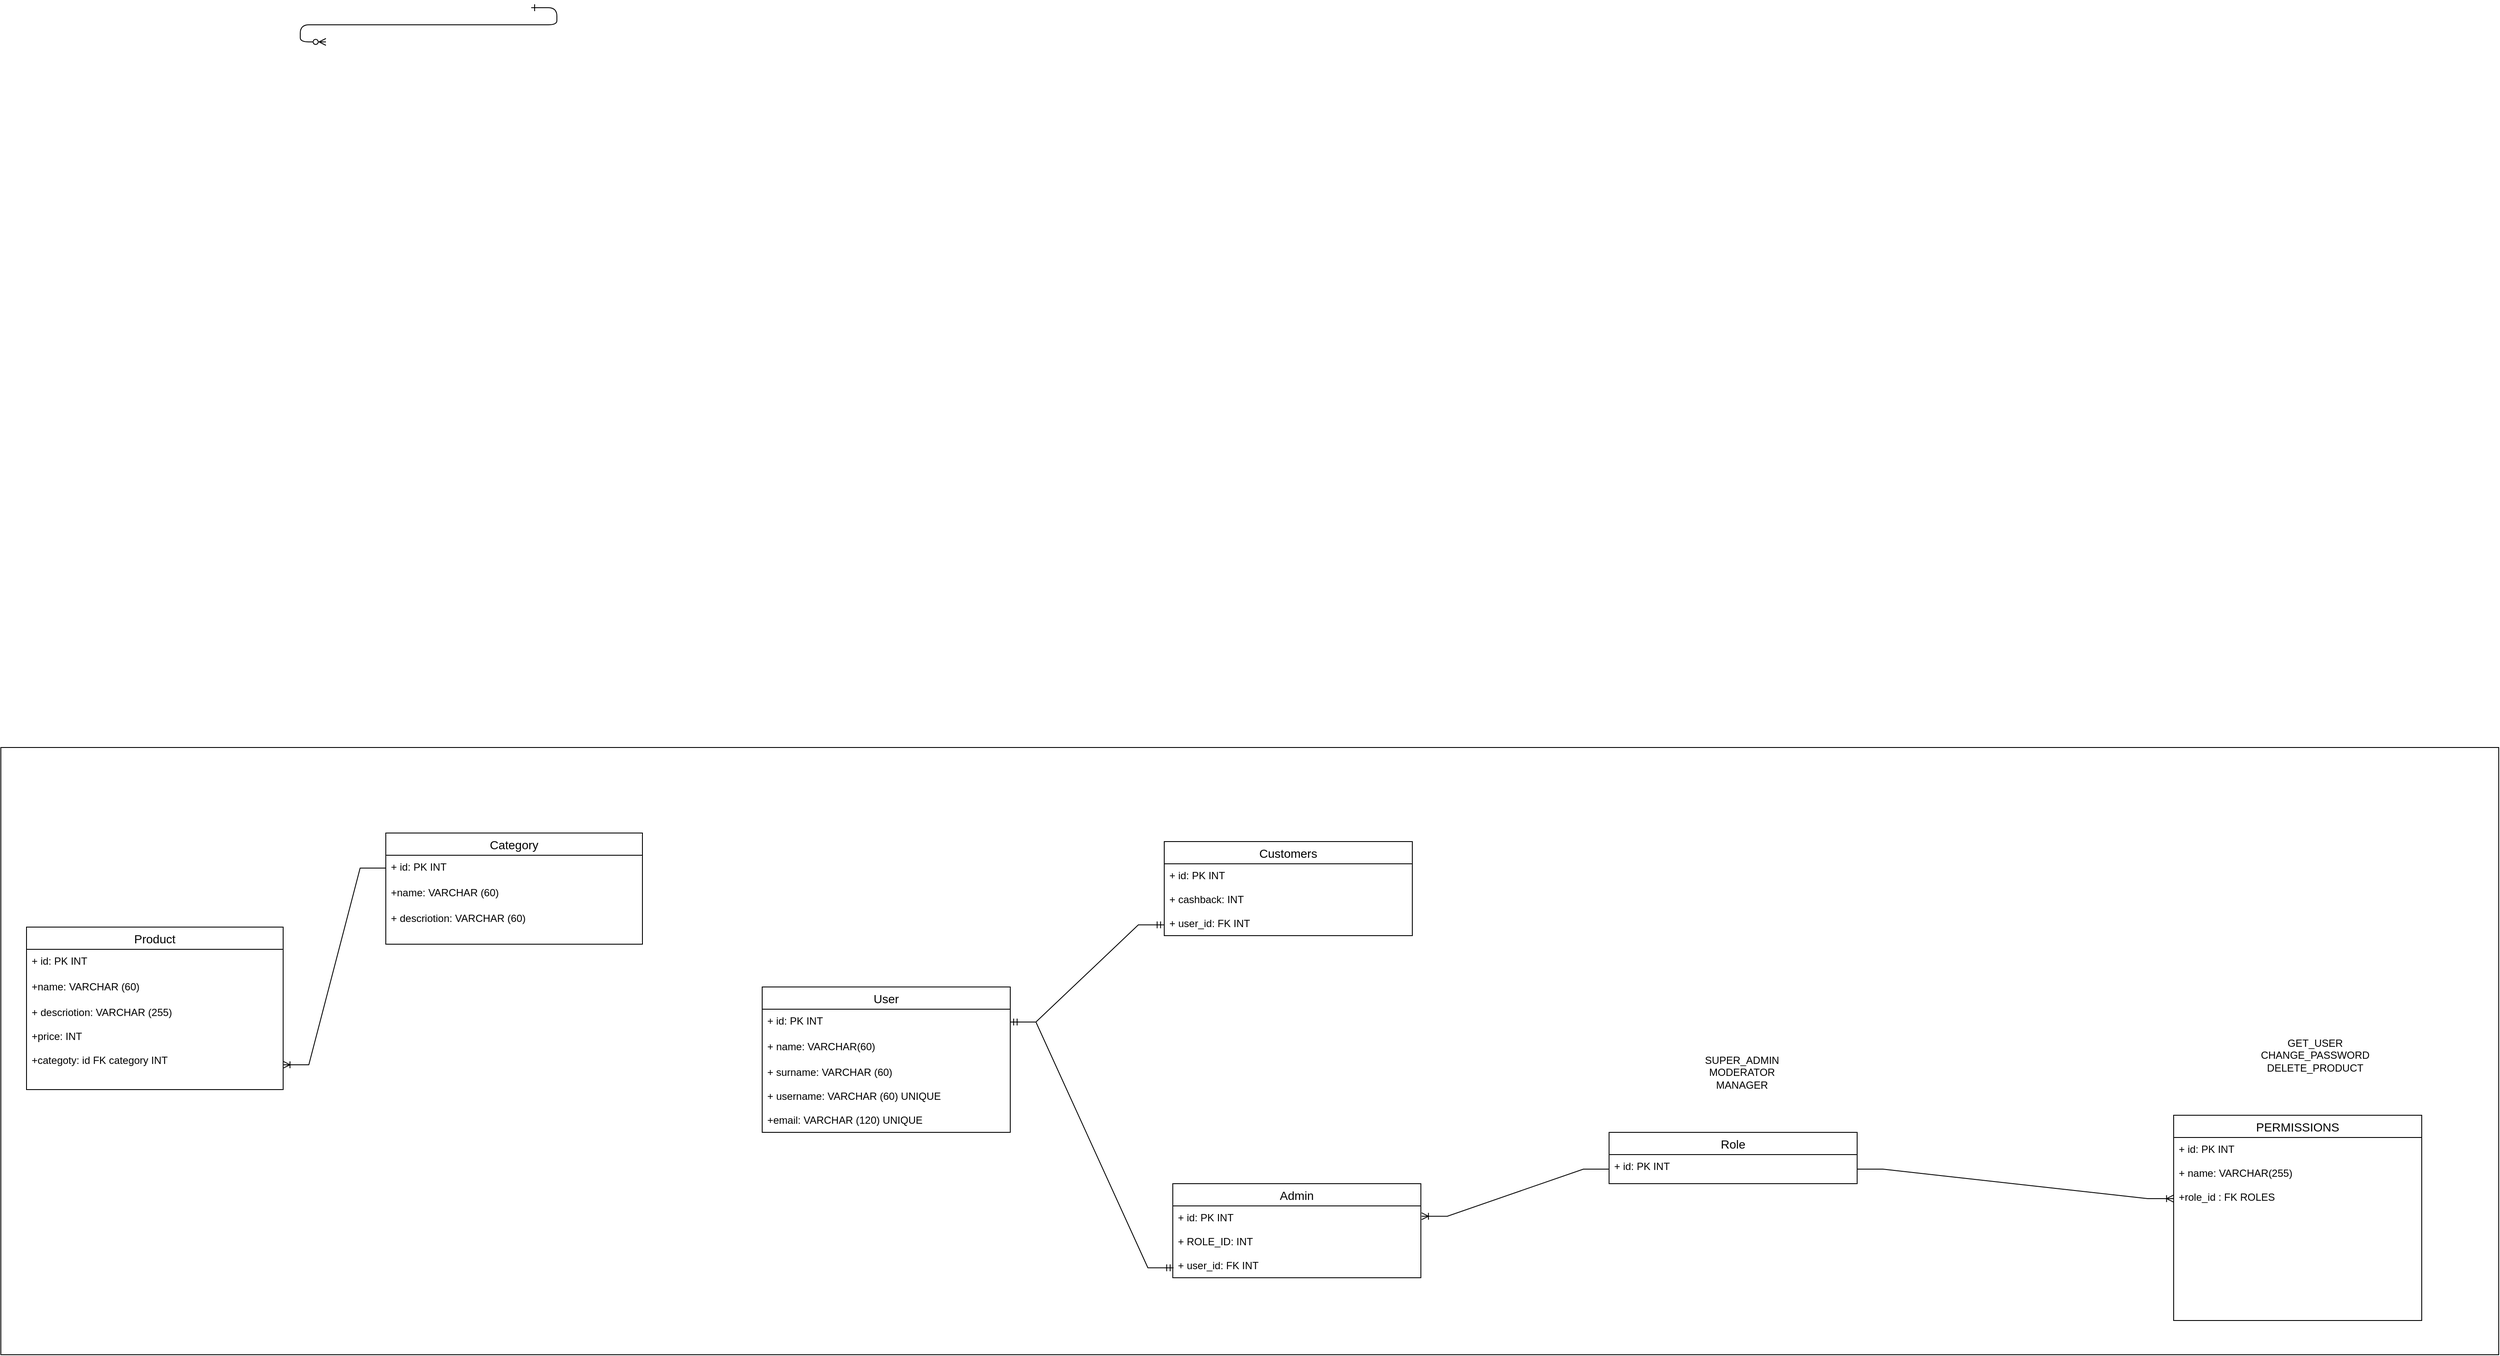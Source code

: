 <mxfile version="20.8.20" type="github">
  <diagram id="R2lEEEUBdFMjLlhIrx00" name="Page-1">
    <mxGraphModel dx="1050" dy="602" grid="1" gridSize="10" guides="1" tooltips="1" connect="1" arrows="1" fold="1" page="1" pageScale="1" pageWidth="850" pageHeight="1100" math="0" shadow="0" extFonts="Permanent Marker^https://fonts.googleapis.com/css?family=Permanent+Marker">
      <root>
        <mxCell id="0" />
        <mxCell id="1" parent="0" />
        <mxCell id="C-vyLk0tnHw3VtMMgP7b-12" value="" style="edgeStyle=entityRelationEdgeStyle;endArrow=ERzeroToMany;startArrow=ERone;endFill=1;startFill=0;" parent="1" target="C-vyLk0tnHw3VtMMgP7b-17" edge="1">
          <mxGeometry width="100" height="100" relative="1" as="geometry">
            <mxPoint x="700" y="165" as="sourcePoint" />
            <mxPoint x="460" y="205" as="targetPoint" />
          </mxGeometry>
        </mxCell>
        <mxCell id="hiJo9-5eCX-MLsrilgHQ-1" value="" style="rounded=0;whiteSpace=wrap;html=1;" vertex="1" parent="1">
          <mxGeometry x="80" y="1030" width="2920" height="710" as="geometry" />
        </mxCell>
        <mxCell id="hiJo9-5eCX-MLsrilgHQ-2" value="Product" style="swimlane;fontStyle=0;childLayout=stackLayout;horizontal=1;startSize=26;horizontalStack=0;resizeParent=1;resizeParentMax=0;resizeLast=0;collapsible=1;marginBottom=0;align=center;fontSize=14;" vertex="1" parent="1">
          <mxGeometry x="110" y="1240" width="300" height="190" as="geometry" />
        </mxCell>
        <mxCell id="hiJo9-5eCX-MLsrilgHQ-3" value="+ id: PK INT" style="text;strokeColor=none;fillColor=none;spacingLeft=4;spacingRight=4;overflow=hidden;rotatable=0;points=[[0,0.5],[1,0.5]];portConstraint=eastwest;fontSize=12;" vertex="1" parent="hiJo9-5eCX-MLsrilgHQ-2">
          <mxGeometry y="26" width="300" height="30" as="geometry" />
        </mxCell>
        <mxCell id="hiJo9-5eCX-MLsrilgHQ-4" value="+name: VARCHAR (60)" style="text;strokeColor=none;fillColor=none;spacingLeft=4;spacingRight=4;overflow=hidden;rotatable=0;points=[[0,0.5],[1,0.5]];portConstraint=eastwest;fontSize=12;" vertex="1" parent="hiJo9-5eCX-MLsrilgHQ-2">
          <mxGeometry y="56" width="300" height="30" as="geometry" />
        </mxCell>
        <mxCell id="hiJo9-5eCX-MLsrilgHQ-5" value="+ descriotion: VARCHAR (255)&#xa;&#xa;+price: INT&#xa;&#xa;+categoty: id FK category INT" style="text;strokeColor=none;fillColor=none;spacingLeft=4;spacingRight=4;overflow=hidden;rotatable=0;points=[[0,0.5],[1,0.5]];portConstraint=eastwest;fontSize=12;" vertex="1" parent="hiJo9-5eCX-MLsrilgHQ-2">
          <mxGeometry y="86" width="300" height="104" as="geometry" />
        </mxCell>
        <mxCell id="hiJo9-5eCX-MLsrilgHQ-6" value="Category" style="swimlane;fontStyle=0;childLayout=stackLayout;horizontal=1;startSize=26;horizontalStack=0;resizeParent=1;resizeParentMax=0;resizeLast=0;collapsible=1;marginBottom=0;align=center;fontSize=14;" vertex="1" parent="1">
          <mxGeometry x="530" y="1130" width="300" height="130" as="geometry" />
        </mxCell>
        <mxCell id="hiJo9-5eCX-MLsrilgHQ-7" value="+ id: PK INT" style="text;strokeColor=none;fillColor=none;spacingLeft=4;spacingRight=4;overflow=hidden;rotatable=0;points=[[0,0.5],[1,0.5]];portConstraint=eastwest;fontSize=12;" vertex="1" parent="hiJo9-5eCX-MLsrilgHQ-6">
          <mxGeometry y="26" width="300" height="30" as="geometry" />
        </mxCell>
        <mxCell id="hiJo9-5eCX-MLsrilgHQ-8" value="+name: VARCHAR (60)" style="text;strokeColor=none;fillColor=none;spacingLeft=4;spacingRight=4;overflow=hidden;rotatable=0;points=[[0,0.5],[1,0.5]];portConstraint=eastwest;fontSize=12;" vertex="1" parent="hiJo9-5eCX-MLsrilgHQ-6">
          <mxGeometry y="56" width="300" height="30" as="geometry" />
        </mxCell>
        <mxCell id="hiJo9-5eCX-MLsrilgHQ-9" value="+ descriotion: VARCHAR (60)&#xa;" style="text;strokeColor=none;fillColor=none;spacingLeft=4;spacingRight=4;overflow=hidden;rotatable=0;points=[[0,0.5],[1,0.5]];portConstraint=eastwest;fontSize=12;" vertex="1" parent="hiJo9-5eCX-MLsrilgHQ-6">
          <mxGeometry y="86" width="300" height="44" as="geometry" />
        </mxCell>
        <mxCell id="hiJo9-5eCX-MLsrilgHQ-10" value="" style="edgeStyle=entityRelationEdgeStyle;fontSize=12;html=1;endArrow=ERoneToMany;rounded=0;entryX=1;entryY=0.721;entryDx=0;entryDy=0;entryPerimeter=0;" edge="1" parent="1" source="hiJo9-5eCX-MLsrilgHQ-7" target="hiJo9-5eCX-MLsrilgHQ-5">
          <mxGeometry width="100" height="100" relative="1" as="geometry">
            <mxPoint x="490" y="1170" as="sourcePoint" />
            <mxPoint x="460" y="1410" as="targetPoint" />
          </mxGeometry>
        </mxCell>
        <mxCell id="hiJo9-5eCX-MLsrilgHQ-11" value="User" style="swimlane;fontStyle=0;childLayout=stackLayout;horizontal=1;startSize=26;horizontalStack=0;resizeParent=1;resizeParentMax=0;resizeLast=0;collapsible=1;marginBottom=0;align=center;fontSize=14;" vertex="1" parent="1">
          <mxGeometry x="970" y="1310" width="290" height="170" as="geometry" />
        </mxCell>
        <mxCell id="hiJo9-5eCX-MLsrilgHQ-12" value="+ id: PK INT" style="text;strokeColor=none;fillColor=none;spacingLeft=4;spacingRight=4;overflow=hidden;rotatable=0;points=[[0,0.5],[1,0.5]];portConstraint=eastwest;fontSize=12;" vertex="1" parent="hiJo9-5eCX-MLsrilgHQ-11">
          <mxGeometry y="26" width="290" height="30" as="geometry" />
        </mxCell>
        <mxCell id="hiJo9-5eCX-MLsrilgHQ-13" value="+ name: VARCHAR(60)" style="text;strokeColor=none;fillColor=none;spacingLeft=4;spacingRight=4;overflow=hidden;rotatable=0;points=[[0,0.5],[1,0.5]];portConstraint=eastwest;fontSize=12;" vertex="1" parent="hiJo9-5eCX-MLsrilgHQ-11">
          <mxGeometry y="56" width="290" height="30" as="geometry" />
        </mxCell>
        <mxCell id="hiJo9-5eCX-MLsrilgHQ-14" value="+ surname: VARCHAR (60)&#xa; &#xa;+ username: VARCHAR (60) UNIQUE&#xa;&#xa;+email: VARCHAR (120) UNIQUE" style="text;strokeColor=none;fillColor=none;spacingLeft=4;spacingRight=4;overflow=hidden;rotatable=0;points=[[0,0.5],[1,0.5]];portConstraint=eastwest;fontSize=12;" vertex="1" parent="hiJo9-5eCX-MLsrilgHQ-11">
          <mxGeometry y="86" width="290" height="84" as="geometry" />
        </mxCell>
        <mxCell id="hiJo9-5eCX-MLsrilgHQ-15" value="Customers" style="swimlane;fontStyle=0;childLayout=stackLayout;horizontal=1;startSize=26;horizontalStack=0;resizeParent=1;resizeParentMax=0;resizeLast=0;collapsible=1;marginBottom=0;align=center;fontSize=14;" vertex="1" parent="1">
          <mxGeometry x="1440" y="1140" width="290" height="110" as="geometry" />
        </mxCell>
        <mxCell id="hiJo9-5eCX-MLsrilgHQ-16" value="+ id: PK INT&#xa;&#xa;+ cashback: INT&#xa;&#xa;+ user_id: FK INT" style="text;strokeColor=none;fillColor=none;spacingLeft=4;spacingRight=4;overflow=hidden;rotatable=0;points=[[0,0.5],[1,0.5]];portConstraint=eastwest;fontSize=12;" vertex="1" parent="hiJo9-5eCX-MLsrilgHQ-15">
          <mxGeometry y="26" width="290" height="84" as="geometry" />
        </mxCell>
        <mxCell id="hiJo9-5eCX-MLsrilgHQ-17" value="" style="edgeStyle=entityRelationEdgeStyle;fontSize=12;html=1;endArrow=ERmandOne;startArrow=ERmandOne;rounded=0;exitX=1;exitY=0.5;exitDx=0;exitDy=0;entryX=-0.001;entryY=0.85;entryDx=0;entryDy=0;entryPerimeter=0;" edge="1" parent="1" source="hiJo9-5eCX-MLsrilgHQ-12" target="hiJo9-5eCX-MLsrilgHQ-16">
          <mxGeometry width="100" height="100" relative="1" as="geometry">
            <mxPoint x="1260" y="1385" as="sourcePoint" />
            <mxPoint x="1360" y="1285" as="targetPoint" />
          </mxGeometry>
        </mxCell>
        <mxCell id="hiJo9-5eCX-MLsrilgHQ-18" value="Admin" style="swimlane;fontStyle=0;childLayout=stackLayout;horizontal=1;startSize=26;horizontalStack=0;resizeParent=1;resizeParentMax=0;resizeLast=0;collapsible=1;marginBottom=0;align=center;fontSize=14;" vertex="1" parent="1">
          <mxGeometry x="1450" y="1540" width="290" height="110" as="geometry" />
        </mxCell>
        <mxCell id="hiJo9-5eCX-MLsrilgHQ-19" value="+ id: PK INT&#xa;&#xa;+ ROLE_ID: INT&#xa;&#xa;+ user_id: FK INT" style="text;strokeColor=none;fillColor=none;spacingLeft=4;spacingRight=4;overflow=hidden;rotatable=0;points=[[0,0.5],[1,0.5]];portConstraint=eastwest;fontSize=12;" vertex="1" parent="hiJo9-5eCX-MLsrilgHQ-18">
          <mxGeometry y="26" width="290" height="84" as="geometry" />
        </mxCell>
        <mxCell id="hiJo9-5eCX-MLsrilgHQ-20" value="" style="edgeStyle=entityRelationEdgeStyle;fontSize=12;html=1;endArrow=ERmandOne;startArrow=ERmandOne;rounded=0;exitX=1;exitY=0.5;exitDx=0;exitDy=0;entryX=0.003;entryY=0.861;entryDx=0;entryDy=0;entryPerimeter=0;" edge="1" parent="1" source="hiJo9-5eCX-MLsrilgHQ-12" target="hiJo9-5eCX-MLsrilgHQ-19">
          <mxGeometry width="100" height="100" relative="1" as="geometry">
            <mxPoint x="1580" y="1460" as="sourcePoint" />
            <mxPoint x="1680" y="1360" as="targetPoint" />
          </mxGeometry>
        </mxCell>
        <mxCell id="hiJo9-5eCX-MLsrilgHQ-21" value="Role" style="swimlane;fontStyle=0;childLayout=stackLayout;horizontal=1;startSize=26;horizontalStack=0;resizeParent=1;resizeParentMax=0;resizeLast=0;collapsible=1;marginBottom=0;align=center;fontSize=14;" vertex="1" parent="1">
          <mxGeometry x="1960" y="1480" width="290" height="60" as="geometry" />
        </mxCell>
        <mxCell id="hiJo9-5eCX-MLsrilgHQ-22" value="+ id: PK INT&#xa;&#xa;" style="text;strokeColor=none;fillColor=none;spacingLeft=4;spacingRight=4;overflow=hidden;rotatable=0;points=[[0,0.5],[1,0.5]];portConstraint=eastwest;fontSize=12;" vertex="1" parent="hiJo9-5eCX-MLsrilgHQ-21">
          <mxGeometry y="26" width="290" height="34" as="geometry" />
        </mxCell>
        <mxCell id="hiJo9-5eCX-MLsrilgHQ-23" value="SUPER_ADMIN&lt;br&gt;MODERATOR&lt;br&gt;MANAGER" style="text;html=1;align=center;verticalAlign=middle;resizable=0;points=[];autosize=1;strokeColor=none;fillColor=none;" vertex="1" parent="1">
          <mxGeometry x="2060" y="1380" width="110" height="60" as="geometry" />
        </mxCell>
        <mxCell id="hiJo9-5eCX-MLsrilgHQ-24" value="" style="edgeStyle=entityRelationEdgeStyle;fontSize=12;html=1;endArrow=ERoneToMany;rounded=0;exitX=0;exitY=0.5;exitDx=0;exitDy=0;entryX=1.003;entryY=0.144;entryDx=0;entryDy=0;entryPerimeter=0;" edge="1" parent="1" source="hiJo9-5eCX-MLsrilgHQ-22" target="hiJo9-5eCX-MLsrilgHQ-19">
          <mxGeometry width="100" height="100" relative="1" as="geometry">
            <mxPoint x="1810" y="1540" as="sourcePoint" />
            <mxPoint x="1780" y="1580" as="targetPoint" />
          </mxGeometry>
        </mxCell>
        <mxCell id="hiJo9-5eCX-MLsrilgHQ-25" value="PERMISSIONS" style="swimlane;fontStyle=0;childLayout=stackLayout;horizontal=1;startSize=26;horizontalStack=0;resizeParent=1;resizeParentMax=0;resizeLast=0;collapsible=1;marginBottom=0;align=center;fontSize=14;" vertex="1" parent="1">
          <mxGeometry x="2620" y="1460" width="290" height="240" as="geometry" />
        </mxCell>
        <mxCell id="hiJo9-5eCX-MLsrilgHQ-26" value="+ id: PK INT&#xa;&#xa;+ name: VARCHAR(255)&#xa;&#xa;+role_id : FK ROLES" style="text;strokeColor=none;fillColor=none;spacingLeft=4;spacingRight=4;overflow=hidden;rotatable=0;points=[[0,0.5],[1,0.5]];portConstraint=eastwest;fontSize=12;" vertex="1" parent="hiJo9-5eCX-MLsrilgHQ-25">
          <mxGeometry y="26" width="290" height="214" as="geometry" />
        </mxCell>
        <mxCell id="hiJo9-5eCX-MLsrilgHQ-27" value="GET_USER&lt;br&gt;CHANGE_PASSWORD&lt;br&gt;DELETE_PRODUCT" style="text;html=1;align=center;verticalAlign=middle;resizable=0;points=[];autosize=1;strokeColor=none;fillColor=none;" vertex="1" parent="1">
          <mxGeometry x="2710" y="1360" width="150" height="60" as="geometry" />
        </mxCell>
        <mxCell id="hiJo9-5eCX-MLsrilgHQ-28" value="" style="edgeStyle=entityRelationEdgeStyle;fontSize=12;html=1;endArrow=ERoneToMany;rounded=0;entryX=-0.001;entryY=0.334;entryDx=0;entryDy=0;entryPerimeter=0;exitX=1;exitY=0.5;exitDx=0;exitDy=0;" edge="1" parent="1" source="hiJo9-5eCX-MLsrilgHQ-22" target="hiJo9-5eCX-MLsrilgHQ-26">
          <mxGeometry width="100" height="100" relative="1" as="geometry">
            <mxPoint x="2480" y="1480" as="sourcePoint" />
            <mxPoint x="2580" y="1380" as="targetPoint" />
          </mxGeometry>
        </mxCell>
      </root>
    </mxGraphModel>
  </diagram>
</mxfile>

